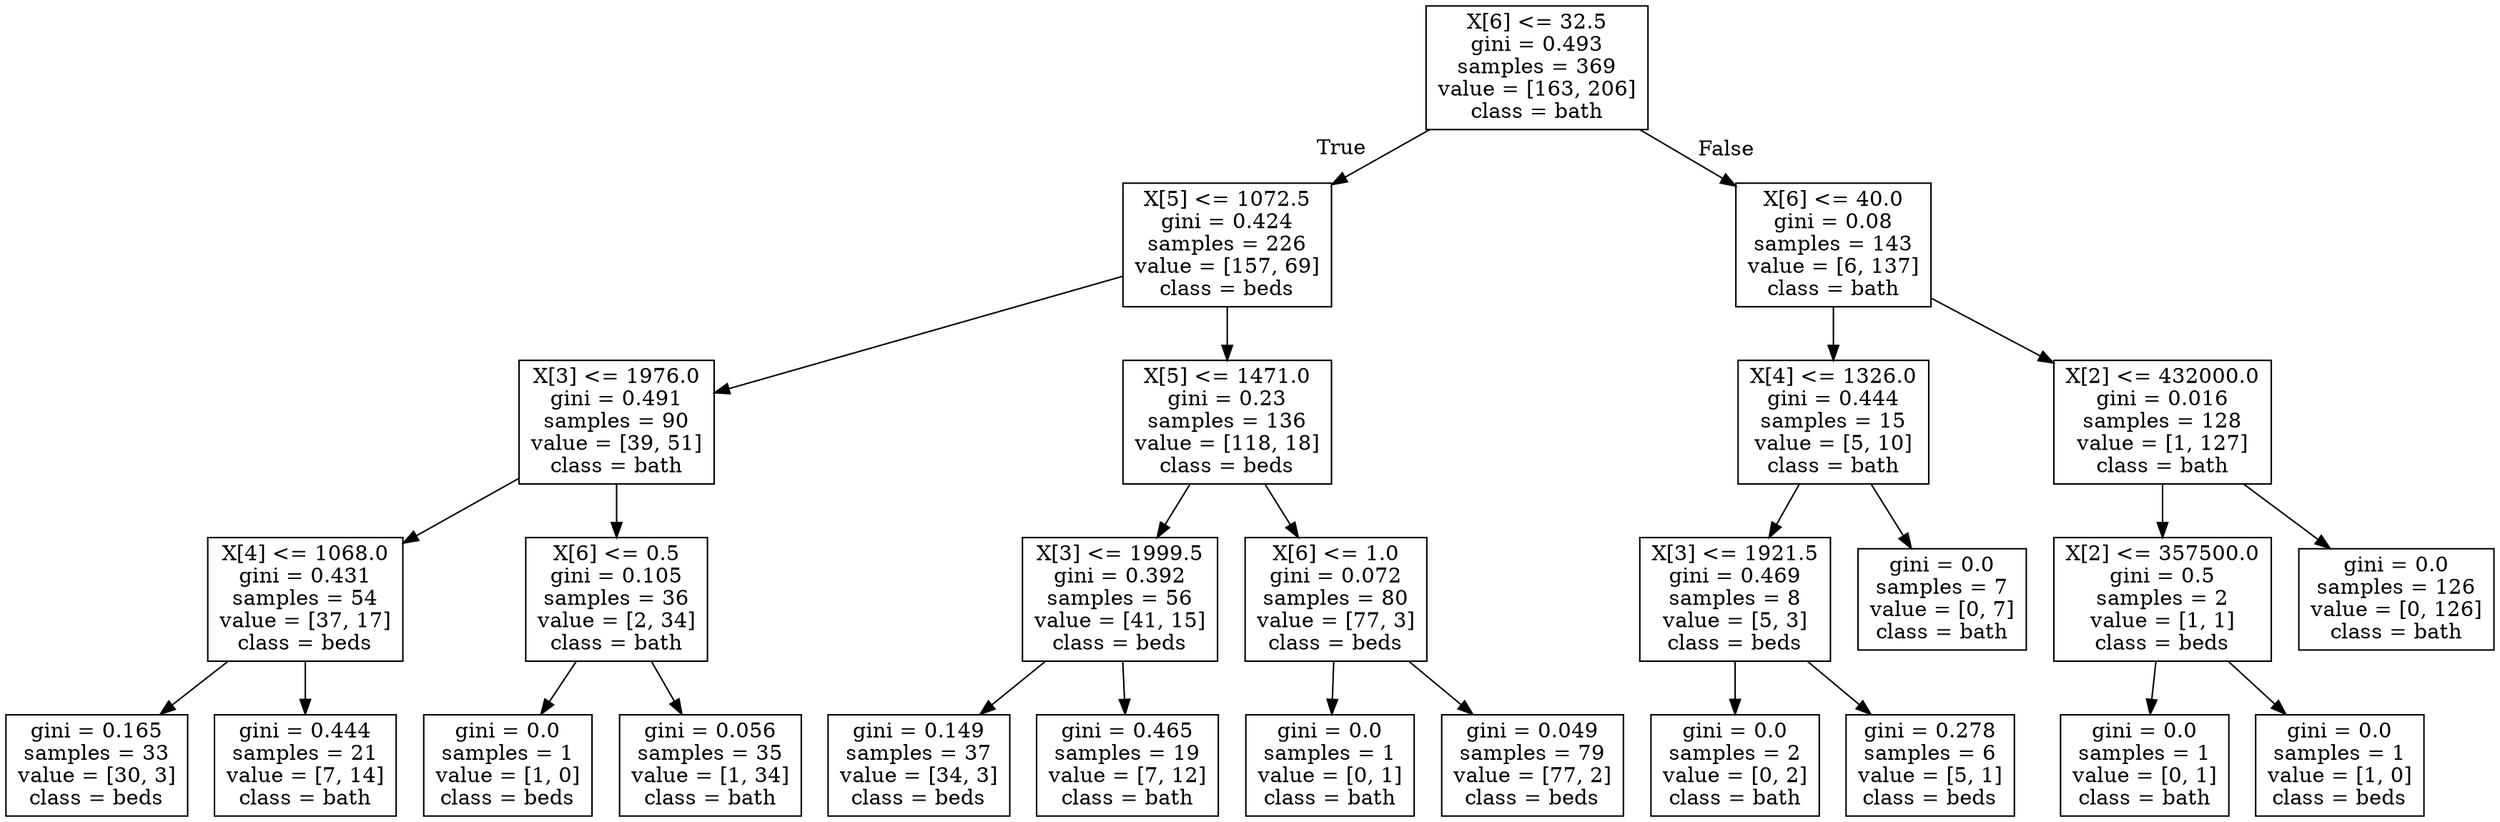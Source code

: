 digraph Tree {
node [shape=box] ;
0 [label="X[6] <= 32.5\ngini = 0.493\nsamples = 369\nvalue = [163, 206]\nclass = bath"] ;
1 [label="X[5] <= 1072.5\ngini = 0.424\nsamples = 226\nvalue = [157, 69]\nclass = beds"] ;
0 -> 1 [labeldistance=2.5, labelangle=45, headlabel="True"] ;
2 [label="X[3] <= 1976.0\ngini = 0.491\nsamples = 90\nvalue = [39, 51]\nclass = bath"] ;
1 -> 2 ;
3 [label="X[4] <= 1068.0\ngini = 0.431\nsamples = 54\nvalue = [37, 17]\nclass = beds"] ;
2 -> 3 ;
4 [label="gini = 0.165\nsamples = 33\nvalue = [30, 3]\nclass = beds"] ;
3 -> 4 ;
5 [label="gini = 0.444\nsamples = 21\nvalue = [7, 14]\nclass = bath"] ;
3 -> 5 ;
6 [label="X[6] <= 0.5\ngini = 0.105\nsamples = 36\nvalue = [2, 34]\nclass = bath"] ;
2 -> 6 ;
7 [label="gini = 0.0\nsamples = 1\nvalue = [1, 0]\nclass = beds"] ;
6 -> 7 ;
8 [label="gini = 0.056\nsamples = 35\nvalue = [1, 34]\nclass = bath"] ;
6 -> 8 ;
9 [label="X[5] <= 1471.0\ngini = 0.23\nsamples = 136\nvalue = [118, 18]\nclass = beds"] ;
1 -> 9 ;
10 [label="X[3] <= 1999.5\ngini = 0.392\nsamples = 56\nvalue = [41, 15]\nclass = beds"] ;
9 -> 10 ;
11 [label="gini = 0.149\nsamples = 37\nvalue = [34, 3]\nclass = beds"] ;
10 -> 11 ;
12 [label="gini = 0.465\nsamples = 19\nvalue = [7, 12]\nclass = bath"] ;
10 -> 12 ;
13 [label="X[6] <= 1.0\ngini = 0.072\nsamples = 80\nvalue = [77, 3]\nclass = beds"] ;
9 -> 13 ;
14 [label="gini = 0.0\nsamples = 1\nvalue = [0, 1]\nclass = bath"] ;
13 -> 14 ;
15 [label="gini = 0.049\nsamples = 79\nvalue = [77, 2]\nclass = beds"] ;
13 -> 15 ;
16 [label="X[6] <= 40.0\ngini = 0.08\nsamples = 143\nvalue = [6, 137]\nclass = bath"] ;
0 -> 16 [labeldistance=2.5, labelangle=-45, headlabel="False"] ;
17 [label="X[4] <= 1326.0\ngini = 0.444\nsamples = 15\nvalue = [5, 10]\nclass = bath"] ;
16 -> 17 ;
18 [label="X[3] <= 1921.5\ngini = 0.469\nsamples = 8\nvalue = [5, 3]\nclass = beds"] ;
17 -> 18 ;
19 [label="gini = 0.0\nsamples = 2\nvalue = [0, 2]\nclass = bath"] ;
18 -> 19 ;
20 [label="gini = 0.278\nsamples = 6\nvalue = [5, 1]\nclass = beds"] ;
18 -> 20 ;
21 [label="gini = 0.0\nsamples = 7\nvalue = [0, 7]\nclass = bath"] ;
17 -> 21 ;
22 [label="X[2] <= 432000.0\ngini = 0.016\nsamples = 128\nvalue = [1, 127]\nclass = bath"] ;
16 -> 22 ;
23 [label="X[2] <= 357500.0\ngini = 0.5\nsamples = 2\nvalue = [1, 1]\nclass = beds"] ;
22 -> 23 ;
24 [label="gini = 0.0\nsamples = 1\nvalue = [0, 1]\nclass = bath"] ;
23 -> 24 ;
25 [label="gini = 0.0\nsamples = 1\nvalue = [1, 0]\nclass = beds"] ;
23 -> 25 ;
26 [label="gini = 0.0\nsamples = 126\nvalue = [0, 126]\nclass = bath"] ;
22 -> 26 ;
}